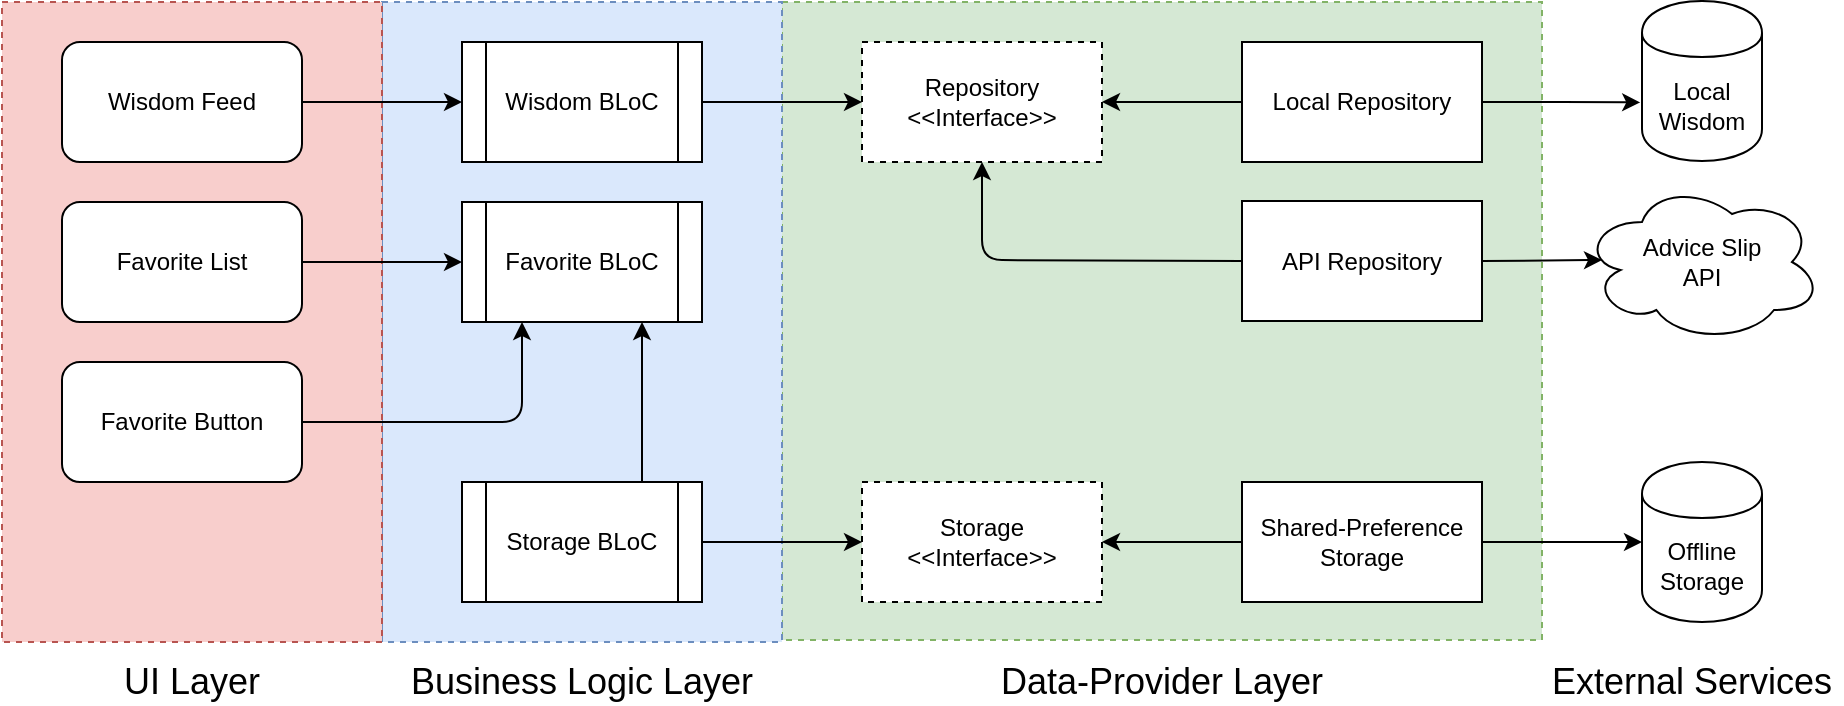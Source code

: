 <mxfile version="12.1.0" type="device" pages="1"><diagram id="8VS-uB3IodnYYs4xb3F6" name="Page-1"><mxGraphModel dx="1944" dy="624" grid="1" gridSize="10" guides="1" tooltips="1" connect="1" arrows="1" fold="1" page="1" pageScale="1" pageWidth="827" pageHeight="1169" math="0" shadow="0"><root><mxCell id="0"/><mxCell id="1" parent="0"/><mxCell id="3Pu6AcYaoJQXOkztMN1--4" value="" style="rounded=0;whiteSpace=wrap;html=1;dashed=1;fontSize=21;fillColor=#d5e8d4;strokeColor=#82b366;" vertex="1" parent="1"><mxGeometry x="380" width="380" height="319" as="geometry"/></mxCell><mxCell id="3Pu6AcYaoJQXOkztMN1--3" value="" style="rounded=0;whiteSpace=wrap;html=1;dashed=1;fontSize=21;fillColor=#dae8fc;strokeColor=#6c8ebf;" vertex="1" parent="1"><mxGeometry x="180" width="200" height="320" as="geometry"/></mxCell><mxCell id="3Pu6AcYaoJQXOkztMN1--2" value="" style="rounded=0;whiteSpace=wrap;html=1;dashed=1;fontSize=21;fillColor=#f8cecc;strokeColor=#b85450;" vertex="1" parent="1"><mxGeometry x="-10" width="190" height="320" as="geometry"/></mxCell><mxCell id="A2WBgfQ7cFJWv3P1dN0y-1" value="Wisdom Feed" style="rounded=1;whiteSpace=wrap;html=1;" parent="1" vertex="1"><mxGeometry x="20" y="20" width="120" height="60" as="geometry"/></mxCell><mxCell id="A2WBgfQ7cFJWv3P1dN0y-2" value="Favorite List" style="rounded=1;whiteSpace=wrap;html=1;" parent="1" vertex="1"><mxGeometry x="20" y="100" width="120" height="60" as="geometry"/></mxCell><mxCell id="A2WBgfQ7cFJWv3P1dN0y-3" value="Favorite Button" style="rounded=1;whiteSpace=wrap;html=1;" parent="1" vertex="1"><mxGeometry x="20" y="180" width="120" height="60" as="geometry"/></mxCell><mxCell id="A2WBgfQ7cFJWv3P1dN0y-4" value="Wisdom BLoC" style="shape=process;whiteSpace=wrap;html=1;backgroundOutline=1;" parent="1" vertex="1"><mxGeometry x="220" y="20" width="120" height="60" as="geometry"/></mxCell><mxCell id="A2WBgfQ7cFJWv3P1dN0y-5" value="Favorite BLoC" style="shape=process;whiteSpace=wrap;html=1;backgroundOutline=1;" parent="1" vertex="1"><mxGeometry x="220" y="100" width="120" height="60" as="geometry"/></mxCell><mxCell id="A2WBgfQ7cFJWv3P1dN0y-9" value="&lt;span style=&quot;white-space: normal&quot;&gt;Repository&lt;/span&gt;&lt;br style=&quot;white-space: normal&quot;&gt;&lt;span style=&quot;white-space: normal&quot;&gt;&amp;lt;&amp;lt;Interface&amp;gt;&amp;gt;&lt;/span&gt;" style="rounded=0;whiteSpace=wrap;html=1;dashed=1;" parent="1" vertex="1"><mxGeometry x="420" y="20" width="120" height="60" as="geometry"/></mxCell><mxCell id="A2WBgfQ7cFJWv3P1dN0y-10" value="Local&lt;br&gt;Wisdom" style="shape=cylinder;whiteSpace=wrap;html=1;boundedLbl=1;backgroundOutline=1;" parent="1" vertex="1"><mxGeometry x="810" y="-0.5" width="60" height="80" as="geometry"/></mxCell><mxCell id="A2WBgfQ7cFJWv3P1dN0y-11" value="Advice Slip &lt;br&gt;API" style="ellipse;shape=cloud;whiteSpace=wrap;html=1;" parent="1" vertex="1"><mxGeometry x="780" y="90" width="120" height="80" as="geometry"/></mxCell><mxCell id="A2WBgfQ7cFJWv3P1dN0y-12" value="" style="endArrow=classic;html=1;entryX=0;entryY=0.5;entryDx=0;entryDy=0;exitX=1;exitY=0.5;exitDx=0;exitDy=0;" parent="1" source="A2WBgfQ7cFJWv3P1dN0y-4" target="A2WBgfQ7cFJWv3P1dN0y-9" edge="1"><mxGeometry width="50" height="50" relative="1" as="geometry"><mxPoint x="20" y="310" as="sourcePoint"/><mxPoint x="70" y="260" as="targetPoint"/></mxGeometry></mxCell><mxCell id="A2WBgfQ7cFJWv3P1dN0y-13" value="" style="endArrow=classic;html=1;entryX=1;entryY=0.5;entryDx=0;entryDy=0;exitX=0;exitY=0.5;exitDx=0;exitDy=0;" parent="1" source="3Pu6AcYaoJQXOkztMN1--5" target="A2WBgfQ7cFJWv3P1dN0y-9" edge="1"><mxGeometry width="50" height="50" relative="1" as="geometry"><mxPoint x="20" y="310" as="sourcePoint"/><mxPoint x="70" y="260" as="targetPoint"/></mxGeometry></mxCell><mxCell id="A2WBgfQ7cFJWv3P1dN0y-15" value="" style="endArrow=classic;html=1;entryX=0.5;entryY=1;entryDx=0;entryDy=0;exitX=0;exitY=0.5;exitDx=0;exitDy=0;" parent="1" source="3Pu6AcYaoJQXOkztMN1--6" target="A2WBgfQ7cFJWv3P1dN0y-9" edge="1"><mxGeometry width="50" height="50" relative="1" as="geometry"><mxPoint x="610" y="142" as="sourcePoint"/><mxPoint x="70" y="260" as="targetPoint"/><Array as="points"><mxPoint x="480" y="129"/></Array></mxGeometry></mxCell><mxCell id="A2WBgfQ7cFJWv3P1dN0y-18" value="" style="endArrow=classic;html=1;entryX=0;entryY=0.5;entryDx=0;entryDy=0;exitX=1;exitY=0.5;exitDx=0;exitDy=0;" parent="1" source="A2WBgfQ7cFJWv3P1dN0y-1" target="A2WBgfQ7cFJWv3P1dN0y-4" edge="1"><mxGeometry width="50" height="50" relative="1" as="geometry"><mxPoint x="20" y="310" as="sourcePoint"/><mxPoint x="70" y="260" as="targetPoint"/></mxGeometry></mxCell><mxCell id="A2WBgfQ7cFJWv3P1dN0y-19" value="" style="endArrow=classic;html=1;entryX=0;entryY=0.5;entryDx=0;entryDy=0;" parent="1" source="A2WBgfQ7cFJWv3P1dN0y-2" target="A2WBgfQ7cFJWv3P1dN0y-5" edge="1"><mxGeometry width="50" height="50" relative="1" as="geometry"><mxPoint x="20" y="310" as="sourcePoint"/><mxPoint x="70" y="260" as="targetPoint"/></mxGeometry></mxCell><mxCell id="A2WBgfQ7cFJWv3P1dN0y-20" value="" style="endArrow=classic;html=1;entryX=0.25;entryY=1;entryDx=0;entryDy=0;exitX=1;exitY=0.5;exitDx=0;exitDy=0;" parent="1" source="A2WBgfQ7cFJWv3P1dN0y-3" target="A2WBgfQ7cFJWv3P1dN0y-5" edge="1"><mxGeometry width="50" height="50" relative="1" as="geometry"><mxPoint x="20" y="310" as="sourcePoint"/><mxPoint x="70" y="260" as="targetPoint"/><Array as="points"><mxPoint x="250" y="210"/></Array></mxGeometry></mxCell><mxCell id="glZOjdkqKp2NbTkPnZqp-2" style="edgeStyle=orthogonalEdgeStyle;rounded=0;orthogonalLoop=1;jettySize=auto;html=1;entryX=1;entryY=0.5;entryDx=0;entryDy=0;exitX=0;exitY=0.5;exitDx=0;exitDy=0;" parent="1" source="3Pu6AcYaoJQXOkztMN1--7" target="glZOjdkqKp2NbTkPnZqp-1" edge="1"><mxGeometry relative="1" as="geometry"/></mxCell><mxCell id="A2WBgfQ7cFJWv3P1dN0y-23" value="Offline&lt;br&gt;Storage" style="shape=cylinder;whiteSpace=wrap;html=1;boundedLbl=1;backgroundOutline=1;" parent="1" vertex="1"><mxGeometry x="810" y="230" width="60" height="80" as="geometry"/></mxCell><mxCell id="glZOjdkqKp2NbTkPnZqp-1" value="&lt;span style=&quot;white-space: normal&quot;&gt;Storage&lt;br&gt;&amp;lt;&amp;lt;Interface&amp;gt;&amp;gt;&lt;/span&gt;" style="rounded=0;whiteSpace=wrap;html=1;dashed=1;" parent="1" vertex="1"><mxGeometry x="420" y="240" width="120" height="60" as="geometry"/></mxCell><mxCell id="glZOjdkqKp2NbTkPnZqp-4" style="edgeStyle=orthogonalEdgeStyle;rounded=0;orthogonalLoop=1;jettySize=auto;html=1;entryX=0;entryY=0.5;entryDx=0;entryDy=0;" parent="1" source="glZOjdkqKp2NbTkPnZqp-3" target="glZOjdkqKp2NbTkPnZqp-1" edge="1"><mxGeometry relative="1" as="geometry"/></mxCell><mxCell id="glZOjdkqKp2NbTkPnZqp-5" style="edgeStyle=orthogonalEdgeStyle;rounded=1;orthogonalLoop=1;jettySize=auto;html=1;entryX=0.75;entryY=1;entryDx=0;entryDy=0;exitX=0.75;exitY=0;exitDx=0;exitDy=0;" parent="1" source="glZOjdkqKp2NbTkPnZqp-3" target="A2WBgfQ7cFJWv3P1dN0y-5" edge="1"><mxGeometry relative="1" as="geometry"><Array as="points"><mxPoint x="310" y="210"/><mxPoint x="310" y="210"/></Array></mxGeometry></mxCell><mxCell id="glZOjdkqKp2NbTkPnZqp-3" value="Storage BLoC" style="shape=process;whiteSpace=wrap;html=1;backgroundOutline=1;" parent="1" vertex="1"><mxGeometry x="220" y="240" width="120" height="60" as="geometry"/></mxCell><mxCell id="3Pu6AcYaoJQXOkztMN1--10" style="edgeStyle=orthogonalEdgeStyle;rounded=0;orthogonalLoop=1;jettySize=auto;html=1;exitX=1;exitY=0.5;exitDx=0;exitDy=0;strokeWidth=1;fontSize=21;entryX=-0.015;entryY=0.634;entryDx=0;entryDy=0;entryPerimeter=0;" edge="1" parent="1" source="3Pu6AcYaoJQXOkztMN1--5" target="A2WBgfQ7cFJWv3P1dN0y-10"><mxGeometry relative="1" as="geometry"/></mxCell><mxCell id="3Pu6AcYaoJQXOkztMN1--5" value="&lt;font style=&quot;font-size: 12px ; line-height: 100%&quot;&gt;Local Repository&lt;/font&gt;" style="rounded=0;whiteSpace=wrap;html=1;fontSize=12;align=center;" vertex="1" parent="1"><mxGeometry x="610" y="20" width="120" height="60" as="geometry"/></mxCell><mxCell id="3Pu6AcYaoJQXOkztMN1--9" style="edgeStyle=orthogonalEdgeStyle;rounded=0;orthogonalLoop=1;jettySize=auto;html=1;exitX=1;exitY=0.5;exitDx=0;exitDy=0;strokeWidth=1;fontSize=21;" edge="1" parent="1" source="3Pu6AcYaoJQXOkztMN1--6"><mxGeometry relative="1" as="geometry"><mxPoint x="790" y="129" as="targetPoint"/></mxGeometry></mxCell><mxCell id="3Pu6AcYaoJQXOkztMN1--6" value="&lt;span style=&quot;font-size: 12px ; white-space: normal&quot;&gt;API Repository&lt;/span&gt;" style="rounded=0;whiteSpace=wrap;html=1;fontSize=12;align=center;" vertex="1" parent="1"><mxGeometry x="610" y="99.5" width="120" height="60" as="geometry"/></mxCell><mxCell id="3Pu6AcYaoJQXOkztMN1--8" style="edgeStyle=orthogonalEdgeStyle;rounded=0;orthogonalLoop=1;jettySize=auto;html=1;exitX=1;exitY=0.5;exitDx=0;exitDy=0;entryX=0;entryY=0.5;entryDx=0;entryDy=0;strokeWidth=1;fontSize=21;" edge="1" parent="1" source="3Pu6AcYaoJQXOkztMN1--7" target="A2WBgfQ7cFJWv3P1dN0y-23"><mxGeometry relative="1" as="geometry"/></mxCell><mxCell id="3Pu6AcYaoJQXOkztMN1--7" value="Shared-Preference Storage" style="rounded=0;fontSize=12;spacing=0;whiteSpace=wrap;html=1;verticalAlign=middle;" vertex="1" parent="1"><mxGeometry x="610" y="240" width="120" height="60" as="geometry"/></mxCell><mxCell id="3Pu6AcYaoJQXOkztMN1--11" value="UI Layer" style="text;html=1;strokeColor=none;fillColor=none;align=center;verticalAlign=middle;whiteSpace=wrap;rounded=0;fontSize=18;" vertex="1" parent="1"><mxGeometry x="-10" y="330" width="190" height="20" as="geometry"/></mxCell><mxCell id="3Pu6AcYaoJQXOkztMN1--12" value="Business Logic Layer" style="text;html=1;strokeColor=none;fillColor=none;align=center;verticalAlign=middle;whiteSpace=wrap;rounded=0;fontSize=18;" vertex="1" parent="1"><mxGeometry x="180" y="330" width="200" height="20" as="geometry"/></mxCell><mxCell id="3Pu6AcYaoJQXOkztMN1--13" value="Data-Provider Layer" style="text;html=1;strokeColor=none;fillColor=none;align=center;verticalAlign=middle;whiteSpace=wrap;rounded=0;fontSize=18;" vertex="1" parent="1"><mxGeometry x="380" y="330" width="380" height="20" as="geometry"/></mxCell><mxCell id="3Pu6AcYaoJQXOkztMN1--14" value="External Services" style="text;html=1;strokeColor=none;fillColor=none;align=center;verticalAlign=middle;whiteSpace=wrap;rounded=0;fontSize=18;" vertex="1" parent="1"><mxGeometry x="760" y="330" width="150" height="20" as="geometry"/></mxCell></root></mxGraphModel></diagram></mxfile>